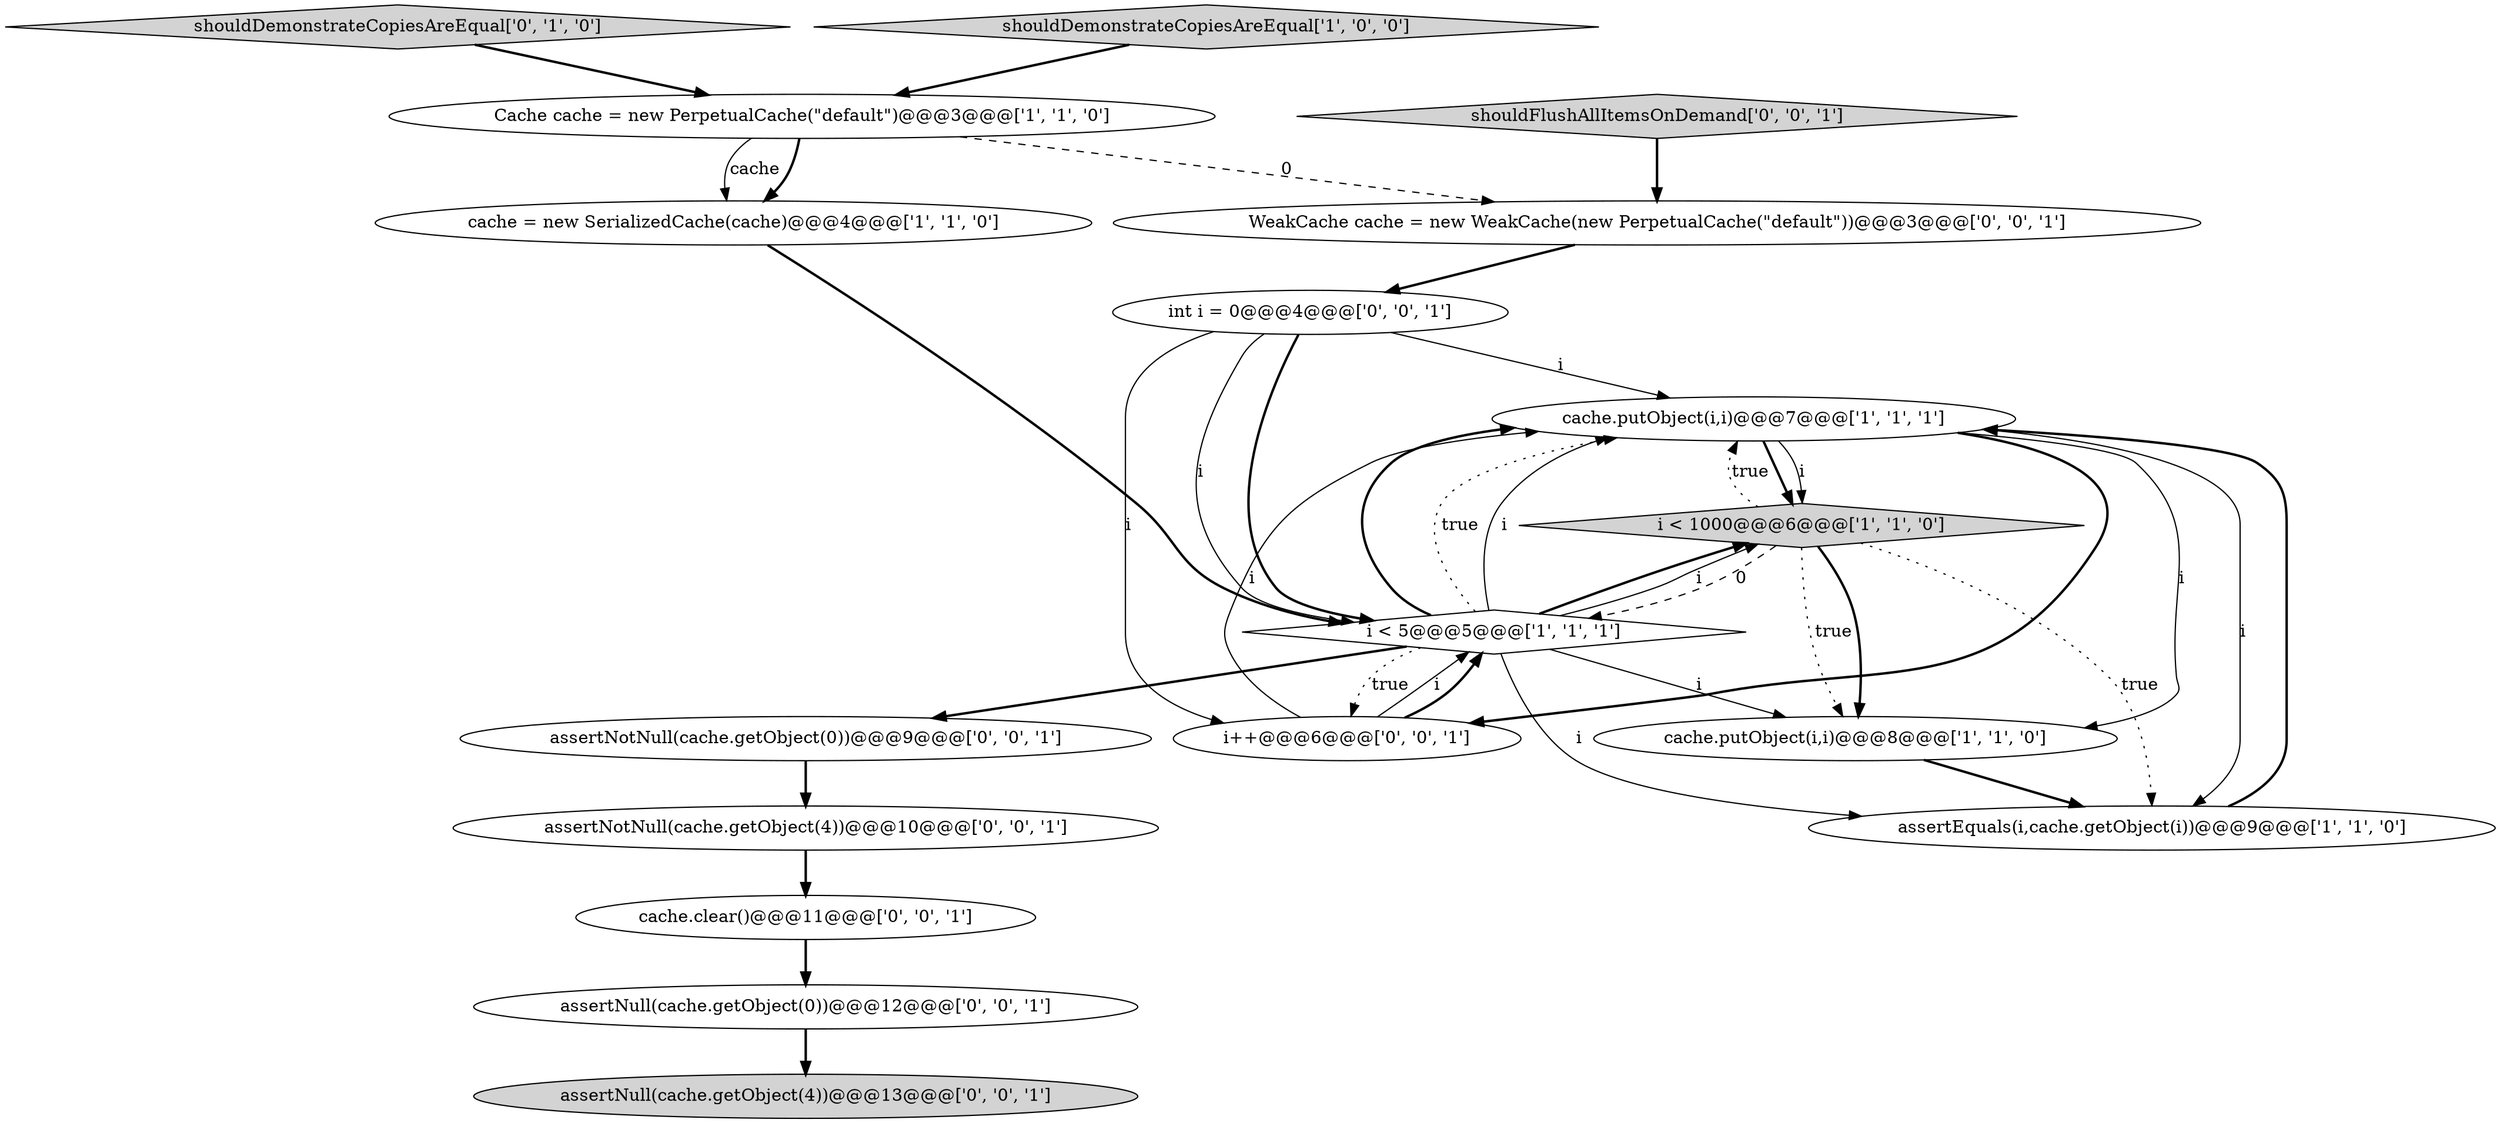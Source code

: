 digraph {
1 [style = filled, label = "cache.putObject(i,i)@@@7@@@['1', '1', '1']", fillcolor = white, shape = ellipse image = "AAA0AAABBB1BBB"];
8 [style = filled, label = "shouldDemonstrateCopiesAreEqual['0', '1', '0']", fillcolor = lightgray, shape = diamond image = "AAA0AAABBB2BBB"];
12 [style = filled, label = "shouldFlushAllItemsOnDemand['0', '0', '1']", fillcolor = lightgray, shape = diamond image = "AAA0AAABBB3BBB"];
7 [style = filled, label = "assertEquals(i,cache.getObject(i))@@@9@@@['1', '1', '0']", fillcolor = white, shape = ellipse image = "AAA0AAABBB1BBB"];
6 [style = filled, label = "shouldDemonstrateCopiesAreEqual['1', '0', '0']", fillcolor = lightgray, shape = diamond image = "AAA0AAABBB1BBB"];
3 [style = filled, label = "i < 5@@@5@@@['1', '1', '1']", fillcolor = white, shape = diamond image = "AAA0AAABBB1BBB"];
16 [style = filled, label = "cache.clear()@@@11@@@['0', '0', '1']", fillcolor = white, shape = ellipse image = "AAA0AAABBB3BBB"];
5 [style = filled, label = "cache.putObject(i,i)@@@8@@@['1', '1', '0']", fillcolor = white, shape = ellipse image = "AAA0AAABBB1BBB"];
17 [style = filled, label = "assertNotNull(cache.getObject(0))@@@9@@@['0', '0', '1']", fillcolor = white, shape = ellipse image = "AAA0AAABBB3BBB"];
10 [style = filled, label = "assertNull(cache.getObject(0))@@@12@@@['0', '0', '1']", fillcolor = white, shape = ellipse image = "AAA0AAABBB3BBB"];
9 [style = filled, label = "assertNotNull(cache.getObject(4))@@@10@@@['0', '0', '1']", fillcolor = white, shape = ellipse image = "AAA0AAABBB3BBB"];
0 [style = filled, label = "i < 1000@@@6@@@['1', '1', '0']", fillcolor = lightgray, shape = diamond image = "AAA0AAABBB1BBB"];
2 [style = filled, label = "cache = new SerializedCache(cache)@@@4@@@['1', '1', '0']", fillcolor = white, shape = ellipse image = "AAA0AAABBB1BBB"];
11 [style = filled, label = "i++@@@6@@@['0', '0', '1']", fillcolor = white, shape = ellipse image = "AAA0AAABBB3BBB"];
13 [style = filled, label = "int i = 0@@@4@@@['0', '0', '1']", fillcolor = white, shape = ellipse image = "AAA0AAABBB3BBB"];
14 [style = filled, label = "assertNull(cache.getObject(4))@@@13@@@['0', '0', '1']", fillcolor = lightgray, shape = ellipse image = "AAA0AAABBB3BBB"];
4 [style = filled, label = "Cache cache = new PerpetualCache(\"default\")@@@3@@@['1', '1', '0']", fillcolor = white, shape = ellipse image = "AAA0AAABBB1BBB"];
15 [style = filled, label = "WeakCache cache = new WeakCache(new PerpetualCache(\"default\"))@@@3@@@['0', '0', '1']", fillcolor = white, shape = ellipse image = "AAA0AAABBB3BBB"];
3->11 [style = dotted, label="true"];
13->3 [style = solid, label="i"];
15->13 [style = bold, label=""];
7->1 [style = bold, label=""];
0->5 [style = dotted, label="true"];
0->3 [style = dashed, label="0"];
3->1 [style = bold, label=""];
3->5 [style = solid, label="i"];
13->1 [style = solid, label="i"];
16->10 [style = bold, label=""];
10->14 [style = bold, label=""];
2->3 [style = bold, label=""];
17->9 [style = bold, label=""];
3->7 [style = solid, label="i"];
11->1 [style = solid, label="i"];
1->5 [style = solid, label="i"];
12->15 [style = bold, label=""];
11->3 [style = solid, label="i"];
3->1 [style = solid, label="i"];
4->2 [style = bold, label=""];
1->0 [style = bold, label=""];
4->2 [style = solid, label="cache"];
9->16 [style = bold, label=""];
3->0 [style = bold, label=""];
1->11 [style = bold, label=""];
3->0 [style = solid, label="i"];
1->0 [style = solid, label="i"];
6->4 [style = bold, label=""];
13->11 [style = solid, label="i"];
13->3 [style = bold, label=""];
11->3 [style = bold, label=""];
4->15 [style = dashed, label="0"];
0->1 [style = dotted, label="true"];
5->7 [style = bold, label=""];
3->17 [style = bold, label=""];
8->4 [style = bold, label=""];
3->1 [style = dotted, label="true"];
1->7 [style = solid, label="i"];
0->7 [style = dotted, label="true"];
0->5 [style = bold, label=""];
}
